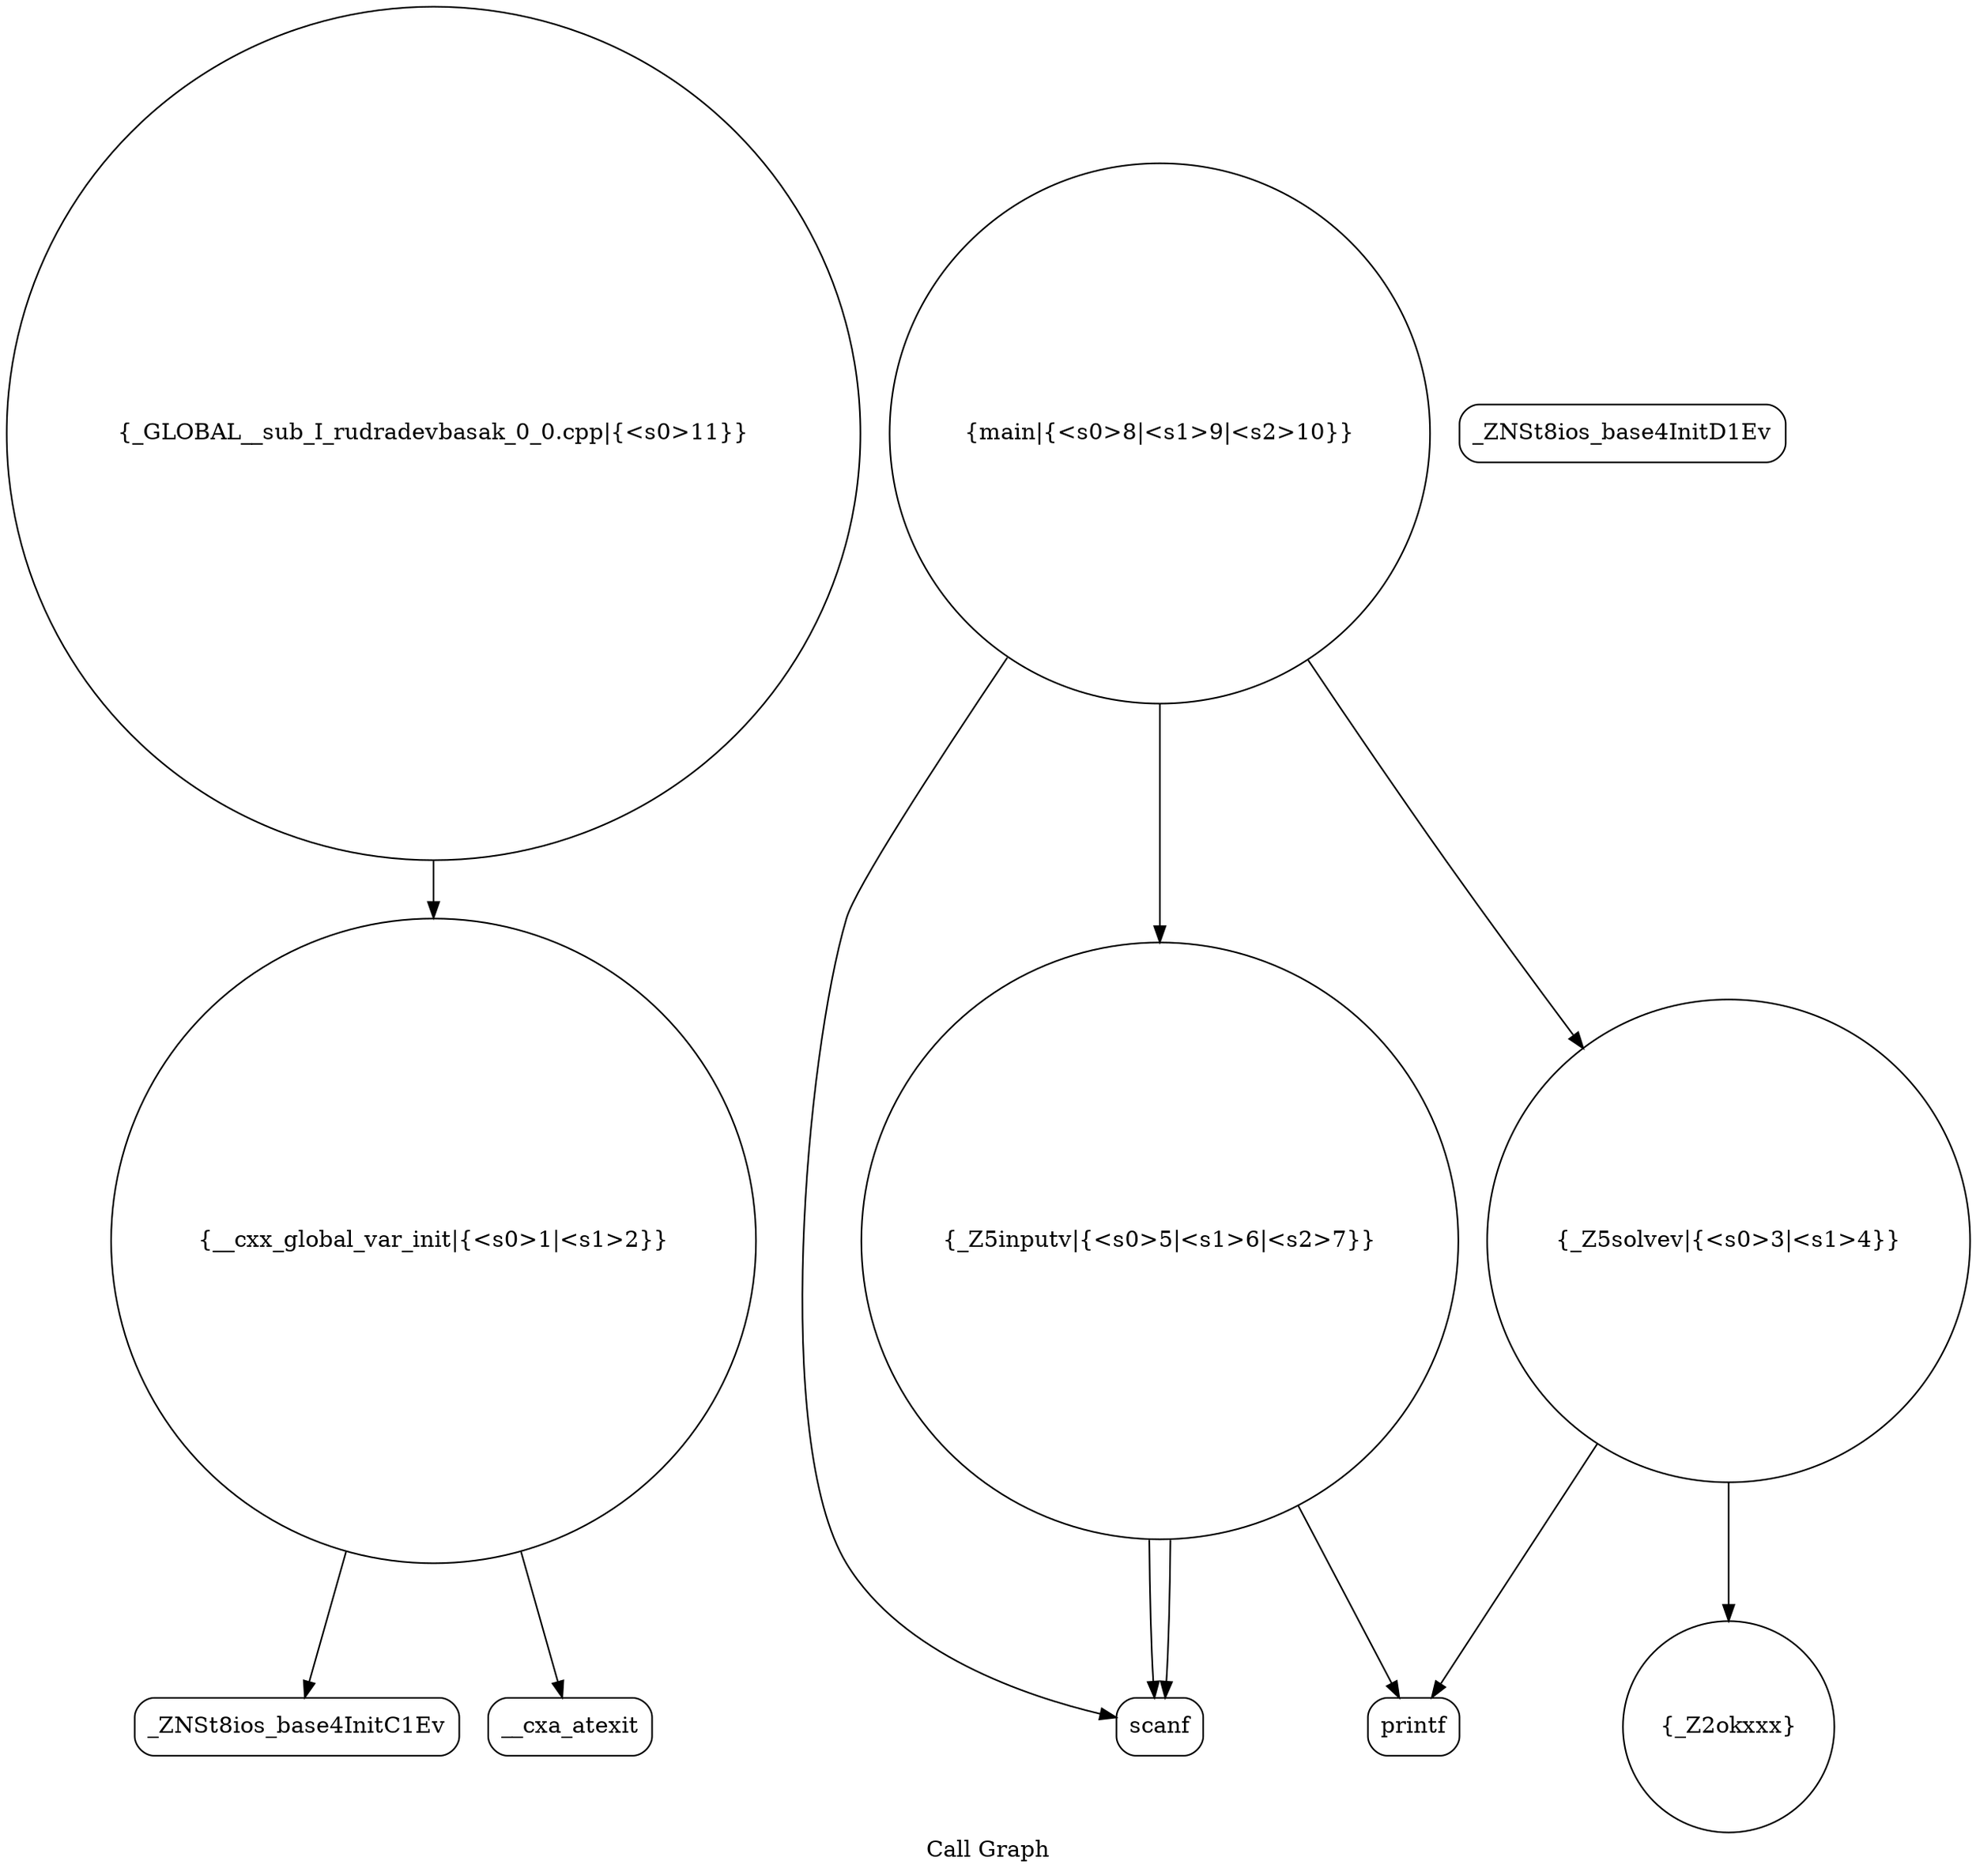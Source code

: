digraph "Call Graph" {
	label="Call Graph";

	Node0x563047564440 [shape=record,shape=circle,label="{__cxx_global_var_init|{<s0>1|<s1>2}}"];
	Node0x563047564440:s0 -> Node0x5630475648d0[color=black];
	Node0x563047564440:s1 -> Node0x5630475649d0[color=black];
	Node0x563047564bd0 [shape=record,shape=circle,label="{_Z5inputv|{<s0>5|<s1>6|<s2>7}}"];
	Node0x563047564bd0:s0 -> Node0x563047564c50[color=black];
	Node0x563047564bd0:s1 -> Node0x563047564c50[color=black];
	Node0x563047564bd0:s2 -> Node0x563047564b50[color=black];
	Node0x563047564950 [shape=record,shape=Mrecord,label="{_ZNSt8ios_base4InitD1Ev}"];
	Node0x563047564cd0 [shape=record,shape=circle,label="{main|{<s0>8|<s1>9|<s2>10}}"];
	Node0x563047564cd0:s0 -> Node0x563047564c50[color=black];
	Node0x563047564cd0:s1 -> Node0x563047564bd0[color=black];
	Node0x563047564cd0:s2 -> Node0x563047564ad0[color=black];
	Node0x563047564a50 [shape=record,shape=circle,label="{_Z2okxxx}"];
	Node0x563047564b50 [shape=record,shape=Mrecord,label="{printf}"];
	Node0x5630475648d0 [shape=record,shape=Mrecord,label="{_ZNSt8ios_base4InitC1Ev}"];
	Node0x563047564c50 [shape=record,shape=Mrecord,label="{scanf}"];
	Node0x5630475649d0 [shape=record,shape=Mrecord,label="{__cxa_atexit}"];
	Node0x563047564d50 [shape=record,shape=circle,label="{_GLOBAL__sub_I_rudradevbasak_0_0.cpp|{<s0>11}}"];
	Node0x563047564d50:s0 -> Node0x563047564440[color=black];
	Node0x563047564ad0 [shape=record,shape=circle,label="{_Z5solvev|{<s0>3|<s1>4}}"];
	Node0x563047564ad0:s0 -> Node0x563047564a50[color=black];
	Node0x563047564ad0:s1 -> Node0x563047564b50[color=black];
}
